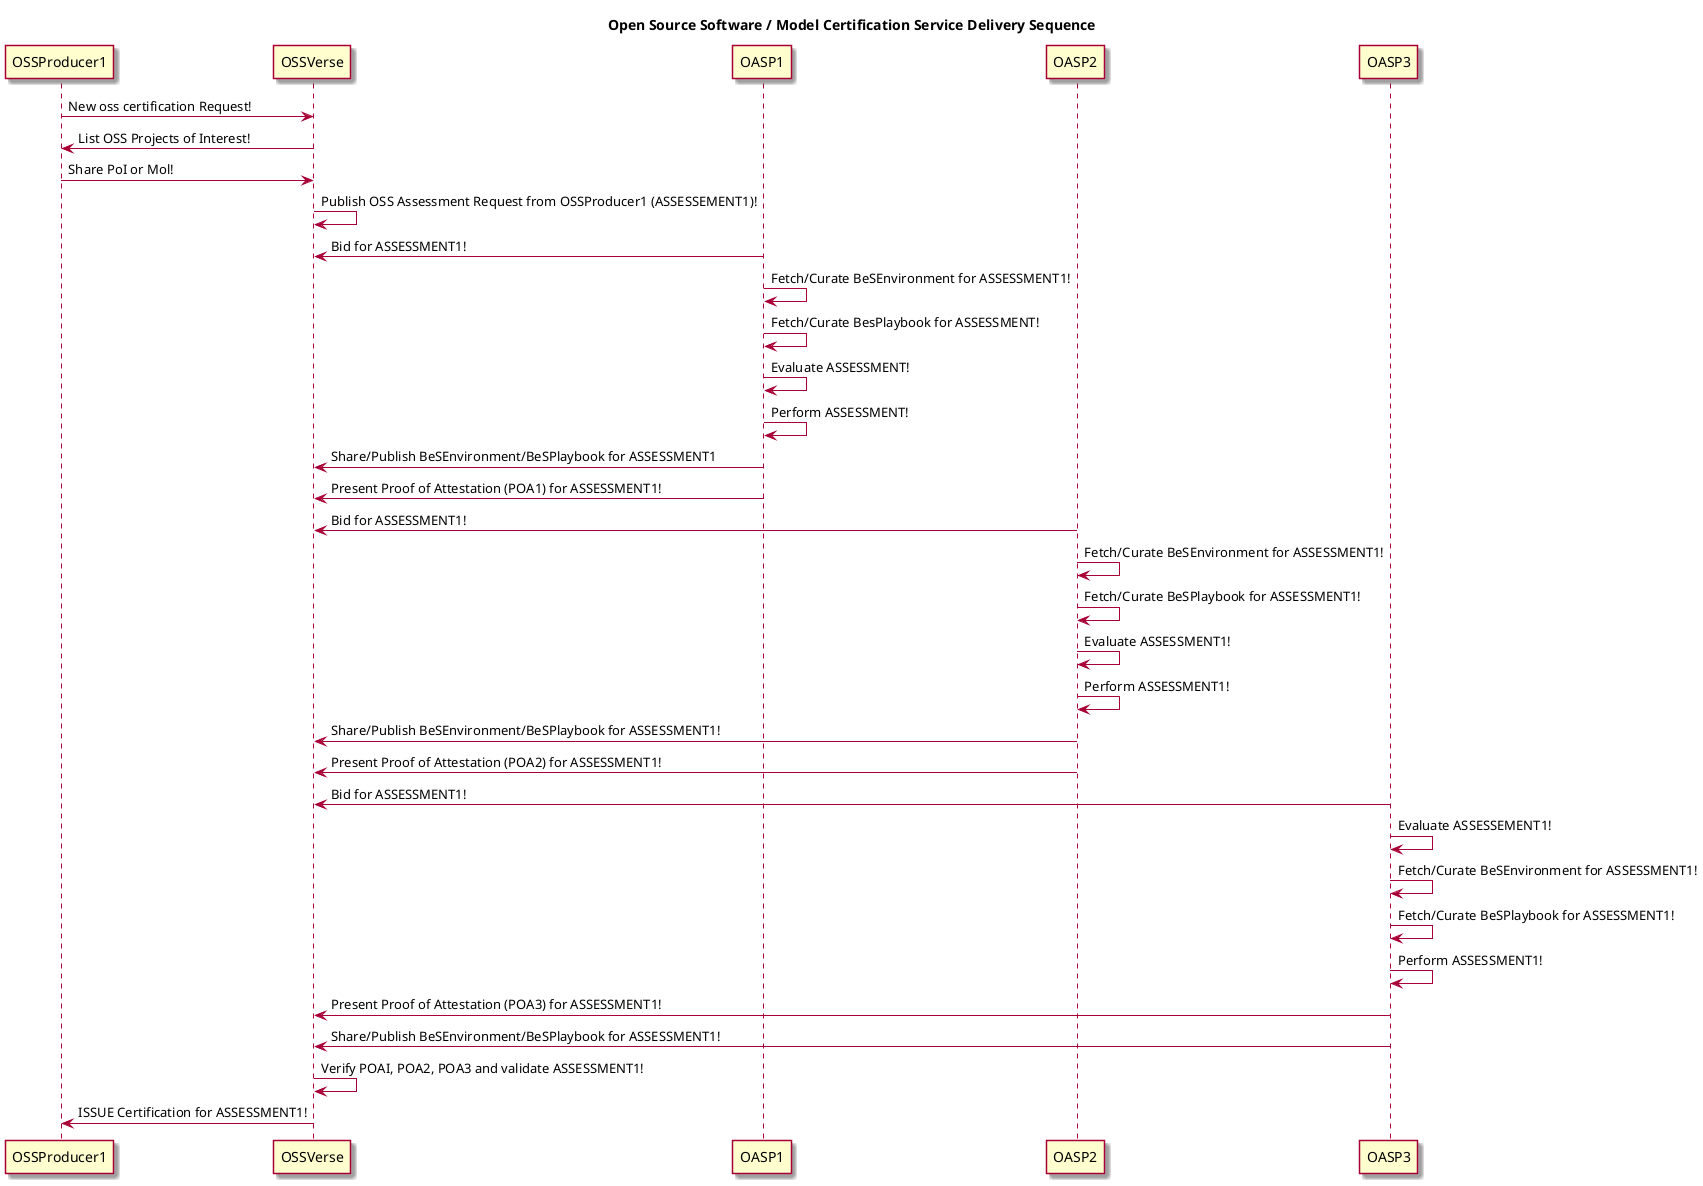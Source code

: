 @startuml

skin rose

title Open Source Software / Model Certification Service Delivery Sequence

OSSProducer1 -> OSSVerse: New oss certification Request!

OSSVerse -> OSSProducer1: List OSS Projects of Interest!

OSSProducer1 -> OSSVerse: Share PoI or Mol!

OSSVerse -> OSSVerse: Publish OSS Assessment Request from OSSProducer1 (ASSESSEMENT1)!

OASP1 -> OSSVerse: Bid for ASSESSMENT1!

OASP1 -> OASP1: Fetch/Curate BeSEnvironment for ASSESSMENT1!

OASP1 -> OASP1: Fetch/Curate BesPlaybook for ASSESSMENT!

OASP1 -> OASP1: Evaluate ASSESSMENT!

OASP1 -> OASP1: Perform ASSESSMENT!

OASP1 -> OSSVerse: Share/Publish BeSEnvironment/BeSPlaybook for ASSESSMENT1

OASP1 -> OSSVerse: Present Proof of Attestation (POA1) for ASSESSMENT1!

OASP2 -> OSSVerse: Bid for ASSESSMENT1!

OASP2 -> OASP2: Fetch/Curate BeSEnvironment for ASSESSMENT1!

OASP2 -> OASP2: Fetch/Curate BeSPlaybook for ASSESSMENT1!

OASP2 -> OASP2: Evaluate ASSESSMENT1!

OASP2 -> OASP2: Perform ASSESSMENT1!

OASP2 -> OSSVerse: Share/Publish BeSEnvironment/BeSPlaybook for ASSESSMENT1!

OASP2 -> OSSVerse: Present Proof of Attestation (POA2) for ASSESSMENT1!

OASP3 -> OSSVerse: Bid for ASSESSMENT1!

OASP3 -> OASP3: Evaluate ASSESSEMENT1!

OASP3 -> OASP3: Fetch/Curate BeSEnvironment for ASSESSMENT1!

OASP3 -> OASP3: Fetch/Curate BeSPlaybook for ASSESSMENT1!

OASP3 -> OASP3: Perform ASSESSMENT1!

OASP3 -> OSSVerse: Present Proof of Attestation (POA3) for ASSESSMENT1!

OASP3 -> OSSVerse: Share/Publish BeSEnvironment/BeSPlaybook for ASSESSMENT1!

OSSVerse -> OSSVerse: Verify POAI, POA2, POA3 and validate ASSESSMENT1!

OSSVerse -> OSSProducer1: ISSUE Certification for ASSESSMENT1!

@enduml
